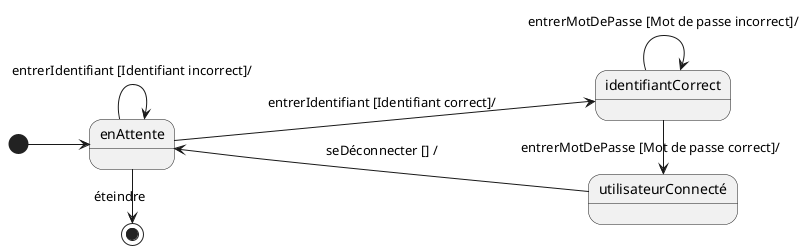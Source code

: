 @startuml
left to right direction

[*] --> enAttente
enAttente->[*] : éteindre

enAttente---->identifiantCorrect:entrerIdentifiant [Identifiant correct]/
enAttente-->enAttente:entrerIdentifiant [Identifiant incorrect]/

identifiantCorrect->utilisateurConnecté:entrerMotDePasse [Mot de passe correct]/
identifiantCorrect-->identifiantCorrect:entrerMotDePasse [Mot de passe incorrect]/

utilisateurConnecté---->enAttente: seDéconnecter [] /

@enduml